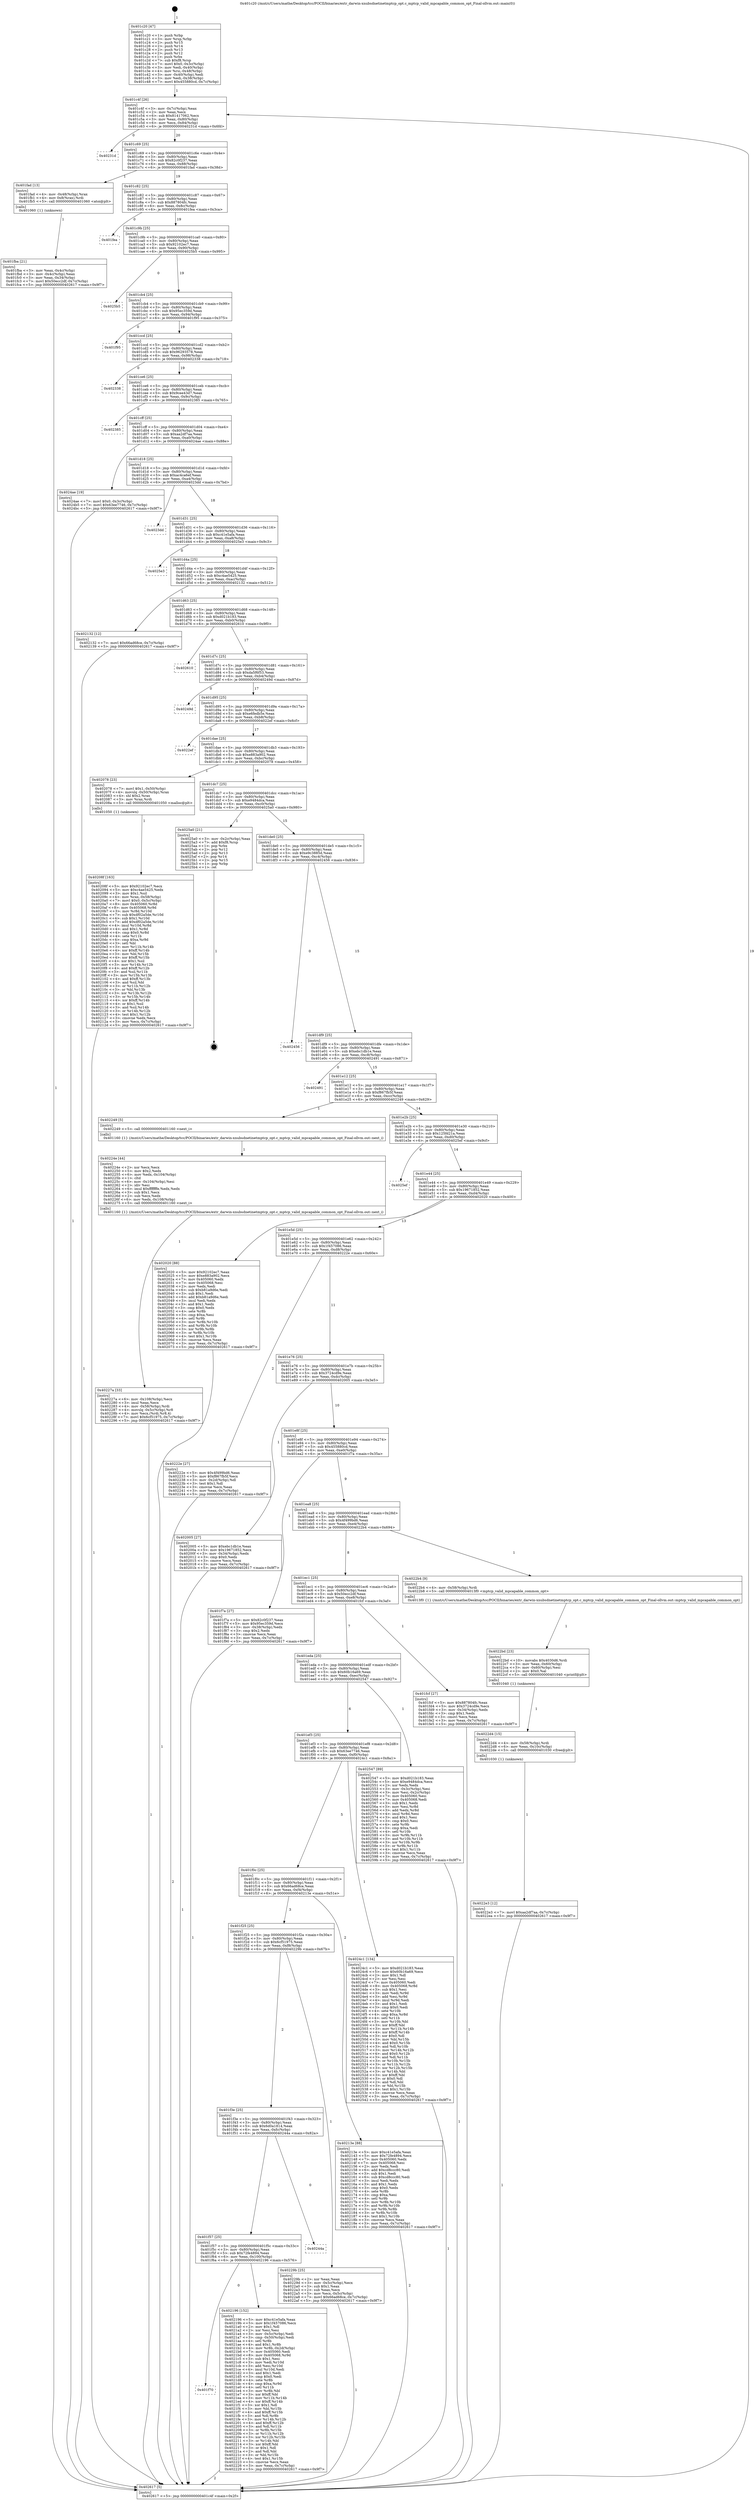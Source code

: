 digraph "0x401c20" {
  label = "0x401c20 (/mnt/c/Users/mathe/Desktop/tcc/POCII/binaries/extr_darwin-xnubsdnetinetmptcp_opt.c_mptcp_valid_mpcapable_common_opt_Final-ollvm.out::main(0))"
  labelloc = "t"
  node[shape=record]

  Entry [label="",width=0.3,height=0.3,shape=circle,fillcolor=black,style=filled]
  "0x401c4f" [label="{
     0x401c4f [26]\l
     | [instrs]\l
     &nbsp;&nbsp;0x401c4f \<+3\>: mov -0x7c(%rbp),%eax\l
     &nbsp;&nbsp;0x401c52 \<+2\>: mov %eax,%ecx\l
     &nbsp;&nbsp;0x401c54 \<+6\>: sub $0x81417062,%ecx\l
     &nbsp;&nbsp;0x401c5a \<+3\>: mov %eax,-0x80(%rbp)\l
     &nbsp;&nbsp;0x401c5d \<+6\>: mov %ecx,-0x84(%rbp)\l
     &nbsp;&nbsp;0x401c63 \<+6\>: je 000000000040231d \<main+0x6fd\>\l
  }"]
  "0x40231d" [label="{
     0x40231d\l
  }", style=dashed]
  "0x401c69" [label="{
     0x401c69 [25]\l
     | [instrs]\l
     &nbsp;&nbsp;0x401c69 \<+5\>: jmp 0000000000401c6e \<main+0x4e\>\l
     &nbsp;&nbsp;0x401c6e \<+3\>: mov -0x80(%rbp),%eax\l
     &nbsp;&nbsp;0x401c71 \<+5\>: sub $0x82c0f237,%eax\l
     &nbsp;&nbsp;0x401c76 \<+6\>: mov %eax,-0x88(%rbp)\l
     &nbsp;&nbsp;0x401c7c \<+6\>: je 0000000000401fad \<main+0x38d\>\l
  }"]
  Exit [label="",width=0.3,height=0.3,shape=circle,fillcolor=black,style=filled,peripheries=2]
  "0x401fad" [label="{
     0x401fad [13]\l
     | [instrs]\l
     &nbsp;&nbsp;0x401fad \<+4\>: mov -0x48(%rbp),%rax\l
     &nbsp;&nbsp;0x401fb1 \<+4\>: mov 0x8(%rax),%rdi\l
     &nbsp;&nbsp;0x401fb5 \<+5\>: call 0000000000401060 \<atoi@plt\>\l
     | [calls]\l
     &nbsp;&nbsp;0x401060 \{1\} (unknown)\l
  }"]
  "0x401c82" [label="{
     0x401c82 [25]\l
     | [instrs]\l
     &nbsp;&nbsp;0x401c82 \<+5\>: jmp 0000000000401c87 \<main+0x67\>\l
     &nbsp;&nbsp;0x401c87 \<+3\>: mov -0x80(%rbp),%eax\l
     &nbsp;&nbsp;0x401c8a \<+5\>: sub $0x887804fc,%eax\l
     &nbsp;&nbsp;0x401c8f \<+6\>: mov %eax,-0x8c(%rbp)\l
     &nbsp;&nbsp;0x401c95 \<+6\>: je 0000000000401fea \<main+0x3ca\>\l
  }"]
  "0x4022e3" [label="{
     0x4022e3 [12]\l
     | [instrs]\l
     &nbsp;&nbsp;0x4022e3 \<+7\>: movl $0xaa2df7aa,-0x7c(%rbp)\l
     &nbsp;&nbsp;0x4022ea \<+5\>: jmp 0000000000402617 \<main+0x9f7\>\l
  }"]
  "0x401fea" [label="{
     0x401fea\l
  }", style=dashed]
  "0x401c9b" [label="{
     0x401c9b [25]\l
     | [instrs]\l
     &nbsp;&nbsp;0x401c9b \<+5\>: jmp 0000000000401ca0 \<main+0x80\>\l
     &nbsp;&nbsp;0x401ca0 \<+3\>: mov -0x80(%rbp),%eax\l
     &nbsp;&nbsp;0x401ca3 \<+5\>: sub $0x92102ec7,%eax\l
     &nbsp;&nbsp;0x401ca8 \<+6\>: mov %eax,-0x90(%rbp)\l
     &nbsp;&nbsp;0x401cae \<+6\>: je 00000000004025b5 \<main+0x995\>\l
  }"]
  "0x4022d4" [label="{
     0x4022d4 [15]\l
     | [instrs]\l
     &nbsp;&nbsp;0x4022d4 \<+4\>: mov -0x58(%rbp),%rdi\l
     &nbsp;&nbsp;0x4022d8 \<+6\>: mov %eax,-0x10c(%rbp)\l
     &nbsp;&nbsp;0x4022de \<+5\>: call 0000000000401030 \<free@plt\>\l
     | [calls]\l
     &nbsp;&nbsp;0x401030 \{1\} (unknown)\l
  }"]
  "0x4025b5" [label="{
     0x4025b5\l
  }", style=dashed]
  "0x401cb4" [label="{
     0x401cb4 [25]\l
     | [instrs]\l
     &nbsp;&nbsp;0x401cb4 \<+5\>: jmp 0000000000401cb9 \<main+0x99\>\l
     &nbsp;&nbsp;0x401cb9 \<+3\>: mov -0x80(%rbp),%eax\l
     &nbsp;&nbsp;0x401cbc \<+5\>: sub $0x95ec359d,%eax\l
     &nbsp;&nbsp;0x401cc1 \<+6\>: mov %eax,-0x94(%rbp)\l
     &nbsp;&nbsp;0x401cc7 \<+6\>: je 0000000000401f95 \<main+0x375\>\l
  }"]
  "0x4022bd" [label="{
     0x4022bd [23]\l
     | [instrs]\l
     &nbsp;&nbsp;0x4022bd \<+10\>: movabs $0x4030d6,%rdi\l
     &nbsp;&nbsp;0x4022c7 \<+3\>: mov %eax,-0x60(%rbp)\l
     &nbsp;&nbsp;0x4022ca \<+3\>: mov -0x60(%rbp),%esi\l
     &nbsp;&nbsp;0x4022cd \<+2\>: mov $0x0,%al\l
     &nbsp;&nbsp;0x4022cf \<+5\>: call 0000000000401040 \<printf@plt\>\l
     | [calls]\l
     &nbsp;&nbsp;0x401040 \{1\} (unknown)\l
  }"]
  "0x401f95" [label="{
     0x401f95\l
  }", style=dashed]
  "0x401ccd" [label="{
     0x401ccd [25]\l
     | [instrs]\l
     &nbsp;&nbsp;0x401ccd \<+5\>: jmp 0000000000401cd2 \<main+0xb2\>\l
     &nbsp;&nbsp;0x401cd2 \<+3\>: mov -0x80(%rbp),%eax\l
     &nbsp;&nbsp;0x401cd5 \<+5\>: sub $0x96293578,%eax\l
     &nbsp;&nbsp;0x401cda \<+6\>: mov %eax,-0x98(%rbp)\l
     &nbsp;&nbsp;0x401ce0 \<+6\>: je 0000000000402338 \<main+0x718\>\l
  }"]
  "0x40227a" [label="{
     0x40227a [33]\l
     | [instrs]\l
     &nbsp;&nbsp;0x40227a \<+6\>: mov -0x108(%rbp),%ecx\l
     &nbsp;&nbsp;0x402280 \<+3\>: imul %eax,%ecx\l
     &nbsp;&nbsp;0x402283 \<+4\>: mov -0x58(%rbp),%rdi\l
     &nbsp;&nbsp;0x402287 \<+4\>: movslq -0x5c(%rbp),%r8\l
     &nbsp;&nbsp;0x40228b \<+4\>: mov %ecx,(%rdi,%r8,4)\l
     &nbsp;&nbsp;0x40228f \<+7\>: movl $0x6cf51975,-0x7c(%rbp)\l
     &nbsp;&nbsp;0x402296 \<+5\>: jmp 0000000000402617 \<main+0x9f7\>\l
  }"]
  "0x402338" [label="{
     0x402338\l
  }", style=dashed]
  "0x401ce6" [label="{
     0x401ce6 [25]\l
     | [instrs]\l
     &nbsp;&nbsp;0x401ce6 \<+5\>: jmp 0000000000401ceb \<main+0xcb\>\l
     &nbsp;&nbsp;0x401ceb \<+3\>: mov -0x80(%rbp),%eax\l
     &nbsp;&nbsp;0x401cee \<+5\>: sub $0x9cee43d7,%eax\l
     &nbsp;&nbsp;0x401cf3 \<+6\>: mov %eax,-0x9c(%rbp)\l
     &nbsp;&nbsp;0x401cf9 \<+6\>: je 0000000000402385 \<main+0x765\>\l
  }"]
  "0x40224e" [label="{
     0x40224e [44]\l
     | [instrs]\l
     &nbsp;&nbsp;0x40224e \<+2\>: xor %ecx,%ecx\l
     &nbsp;&nbsp;0x402250 \<+5\>: mov $0x2,%edx\l
     &nbsp;&nbsp;0x402255 \<+6\>: mov %edx,-0x104(%rbp)\l
     &nbsp;&nbsp;0x40225b \<+1\>: cltd\l
     &nbsp;&nbsp;0x40225c \<+6\>: mov -0x104(%rbp),%esi\l
     &nbsp;&nbsp;0x402262 \<+2\>: idiv %esi\l
     &nbsp;&nbsp;0x402264 \<+6\>: imul $0xfffffffe,%edx,%edx\l
     &nbsp;&nbsp;0x40226a \<+3\>: sub $0x1,%ecx\l
     &nbsp;&nbsp;0x40226d \<+2\>: sub %ecx,%edx\l
     &nbsp;&nbsp;0x40226f \<+6\>: mov %edx,-0x108(%rbp)\l
     &nbsp;&nbsp;0x402275 \<+5\>: call 0000000000401160 \<next_i\>\l
     | [calls]\l
     &nbsp;&nbsp;0x401160 \{1\} (/mnt/c/Users/mathe/Desktop/tcc/POCII/binaries/extr_darwin-xnubsdnetinetmptcp_opt.c_mptcp_valid_mpcapable_common_opt_Final-ollvm.out::next_i)\l
  }"]
  "0x402385" [label="{
     0x402385\l
  }", style=dashed]
  "0x401cff" [label="{
     0x401cff [25]\l
     | [instrs]\l
     &nbsp;&nbsp;0x401cff \<+5\>: jmp 0000000000401d04 \<main+0xe4\>\l
     &nbsp;&nbsp;0x401d04 \<+3\>: mov -0x80(%rbp),%eax\l
     &nbsp;&nbsp;0x401d07 \<+5\>: sub $0xaa2df7aa,%eax\l
     &nbsp;&nbsp;0x401d0c \<+6\>: mov %eax,-0xa0(%rbp)\l
     &nbsp;&nbsp;0x401d12 \<+6\>: je 00000000004024ae \<main+0x88e\>\l
  }"]
  "0x401f70" [label="{
     0x401f70\l
  }", style=dashed]
  "0x4024ae" [label="{
     0x4024ae [19]\l
     | [instrs]\l
     &nbsp;&nbsp;0x4024ae \<+7\>: movl $0x0,-0x3c(%rbp)\l
     &nbsp;&nbsp;0x4024b5 \<+7\>: movl $0x63ee7746,-0x7c(%rbp)\l
     &nbsp;&nbsp;0x4024bc \<+5\>: jmp 0000000000402617 \<main+0x9f7\>\l
  }"]
  "0x401d18" [label="{
     0x401d18 [25]\l
     | [instrs]\l
     &nbsp;&nbsp;0x401d18 \<+5\>: jmp 0000000000401d1d \<main+0xfd\>\l
     &nbsp;&nbsp;0x401d1d \<+3\>: mov -0x80(%rbp),%eax\l
     &nbsp;&nbsp;0x401d20 \<+5\>: sub $0xac4ca6ef,%eax\l
     &nbsp;&nbsp;0x401d25 \<+6\>: mov %eax,-0xa4(%rbp)\l
     &nbsp;&nbsp;0x401d2b \<+6\>: je 00000000004023dd \<main+0x7bd\>\l
  }"]
  "0x402196" [label="{
     0x402196 [152]\l
     | [instrs]\l
     &nbsp;&nbsp;0x402196 \<+5\>: mov $0xc41e5afa,%eax\l
     &nbsp;&nbsp;0x40219b \<+5\>: mov $0x1f457086,%ecx\l
     &nbsp;&nbsp;0x4021a0 \<+2\>: mov $0x1,%dl\l
     &nbsp;&nbsp;0x4021a2 \<+2\>: xor %esi,%esi\l
     &nbsp;&nbsp;0x4021a4 \<+3\>: mov -0x5c(%rbp),%edi\l
     &nbsp;&nbsp;0x4021a7 \<+3\>: cmp -0x50(%rbp),%edi\l
     &nbsp;&nbsp;0x4021aa \<+4\>: setl %r8b\l
     &nbsp;&nbsp;0x4021ae \<+4\>: and $0x1,%r8b\l
     &nbsp;&nbsp;0x4021b2 \<+4\>: mov %r8b,-0x2d(%rbp)\l
     &nbsp;&nbsp;0x4021b6 \<+7\>: mov 0x405060,%edi\l
     &nbsp;&nbsp;0x4021bd \<+8\>: mov 0x405068,%r9d\l
     &nbsp;&nbsp;0x4021c5 \<+3\>: sub $0x1,%esi\l
     &nbsp;&nbsp;0x4021c8 \<+3\>: mov %edi,%r10d\l
     &nbsp;&nbsp;0x4021cb \<+3\>: add %esi,%r10d\l
     &nbsp;&nbsp;0x4021ce \<+4\>: imul %r10d,%edi\l
     &nbsp;&nbsp;0x4021d2 \<+3\>: and $0x1,%edi\l
     &nbsp;&nbsp;0x4021d5 \<+3\>: cmp $0x0,%edi\l
     &nbsp;&nbsp;0x4021d8 \<+4\>: sete %r8b\l
     &nbsp;&nbsp;0x4021dc \<+4\>: cmp $0xa,%r9d\l
     &nbsp;&nbsp;0x4021e0 \<+4\>: setl %r11b\l
     &nbsp;&nbsp;0x4021e4 \<+3\>: mov %r8b,%bl\l
     &nbsp;&nbsp;0x4021e7 \<+3\>: xor $0xff,%bl\l
     &nbsp;&nbsp;0x4021ea \<+3\>: mov %r11b,%r14b\l
     &nbsp;&nbsp;0x4021ed \<+4\>: xor $0xff,%r14b\l
     &nbsp;&nbsp;0x4021f1 \<+3\>: xor $0x1,%dl\l
     &nbsp;&nbsp;0x4021f4 \<+3\>: mov %bl,%r15b\l
     &nbsp;&nbsp;0x4021f7 \<+4\>: and $0xff,%r15b\l
     &nbsp;&nbsp;0x4021fb \<+3\>: and %dl,%r8b\l
     &nbsp;&nbsp;0x4021fe \<+3\>: mov %r14b,%r12b\l
     &nbsp;&nbsp;0x402201 \<+4\>: and $0xff,%r12b\l
     &nbsp;&nbsp;0x402205 \<+3\>: and %dl,%r11b\l
     &nbsp;&nbsp;0x402208 \<+3\>: or %r8b,%r15b\l
     &nbsp;&nbsp;0x40220b \<+3\>: or %r11b,%r12b\l
     &nbsp;&nbsp;0x40220e \<+3\>: xor %r12b,%r15b\l
     &nbsp;&nbsp;0x402211 \<+3\>: or %r14b,%bl\l
     &nbsp;&nbsp;0x402214 \<+3\>: xor $0xff,%bl\l
     &nbsp;&nbsp;0x402217 \<+3\>: or $0x1,%dl\l
     &nbsp;&nbsp;0x40221a \<+2\>: and %dl,%bl\l
     &nbsp;&nbsp;0x40221c \<+3\>: or %bl,%r15b\l
     &nbsp;&nbsp;0x40221f \<+4\>: test $0x1,%r15b\l
     &nbsp;&nbsp;0x402223 \<+3\>: cmovne %ecx,%eax\l
     &nbsp;&nbsp;0x402226 \<+3\>: mov %eax,-0x7c(%rbp)\l
     &nbsp;&nbsp;0x402229 \<+5\>: jmp 0000000000402617 \<main+0x9f7\>\l
  }"]
  "0x4023dd" [label="{
     0x4023dd\l
  }", style=dashed]
  "0x401d31" [label="{
     0x401d31 [25]\l
     | [instrs]\l
     &nbsp;&nbsp;0x401d31 \<+5\>: jmp 0000000000401d36 \<main+0x116\>\l
     &nbsp;&nbsp;0x401d36 \<+3\>: mov -0x80(%rbp),%eax\l
     &nbsp;&nbsp;0x401d39 \<+5\>: sub $0xc41e5afa,%eax\l
     &nbsp;&nbsp;0x401d3e \<+6\>: mov %eax,-0xa8(%rbp)\l
     &nbsp;&nbsp;0x401d44 \<+6\>: je 00000000004025e3 \<main+0x9c3\>\l
  }"]
  "0x401f57" [label="{
     0x401f57 [25]\l
     | [instrs]\l
     &nbsp;&nbsp;0x401f57 \<+5\>: jmp 0000000000401f5c \<main+0x33c\>\l
     &nbsp;&nbsp;0x401f5c \<+3\>: mov -0x80(%rbp),%eax\l
     &nbsp;&nbsp;0x401f5f \<+5\>: sub $0x72fe4894,%eax\l
     &nbsp;&nbsp;0x401f64 \<+6\>: mov %eax,-0x100(%rbp)\l
     &nbsp;&nbsp;0x401f6a \<+6\>: je 0000000000402196 \<main+0x576\>\l
  }"]
  "0x4025e3" [label="{
     0x4025e3\l
  }", style=dashed]
  "0x401d4a" [label="{
     0x401d4a [25]\l
     | [instrs]\l
     &nbsp;&nbsp;0x401d4a \<+5\>: jmp 0000000000401d4f \<main+0x12f\>\l
     &nbsp;&nbsp;0x401d4f \<+3\>: mov -0x80(%rbp),%eax\l
     &nbsp;&nbsp;0x401d52 \<+5\>: sub $0xc4ae5425,%eax\l
     &nbsp;&nbsp;0x401d57 \<+6\>: mov %eax,-0xac(%rbp)\l
     &nbsp;&nbsp;0x401d5d \<+6\>: je 0000000000402132 \<main+0x512\>\l
  }"]
  "0x40244a" [label="{
     0x40244a\l
  }", style=dashed]
  "0x402132" [label="{
     0x402132 [12]\l
     | [instrs]\l
     &nbsp;&nbsp;0x402132 \<+7\>: movl $0x66ad68ce,-0x7c(%rbp)\l
     &nbsp;&nbsp;0x402139 \<+5\>: jmp 0000000000402617 \<main+0x9f7\>\l
  }"]
  "0x401d63" [label="{
     0x401d63 [25]\l
     | [instrs]\l
     &nbsp;&nbsp;0x401d63 \<+5\>: jmp 0000000000401d68 \<main+0x148\>\l
     &nbsp;&nbsp;0x401d68 \<+3\>: mov -0x80(%rbp),%eax\l
     &nbsp;&nbsp;0x401d6b \<+5\>: sub $0xd021b183,%eax\l
     &nbsp;&nbsp;0x401d70 \<+6\>: mov %eax,-0xb0(%rbp)\l
     &nbsp;&nbsp;0x401d76 \<+6\>: je 0000000000402610 \<main+0x9f0\>\l
  }"]
  "0x401f3e" [label="{
     0x401f3e [25]\l
     | [instrs]\l
     &nbsp;&nbsp;0x401f3e \<+5\>: jmp 0000000000401f43 \<main+0x323\>\l
     &nbsp;&nbsp;0x401f43 \<+3\>: mov -0x80(%rbp),%eax\l
     &nbsp;&nbsp;0x401f46 \<+5\>: sub $0x6d0a1814,%eax\l
     &nbsp;&nbsp;0x401f4b \<+6\>: mov %eax,-0xfc(%rbp)\l
     &nbsp;&nbsp;0x401f51 \<+6\>: je 000000000040244a \<main+0x82a\>\l
  }"]
  "0x402610" [label="{
     0x402610\l
  }", style=dashed]
  "0x401d7c" [label="{
     0x401d7c [25]\l
     | [instrs]\l
     &nbsp;&nbsp;0x401d7c \<+5\>: jmp 0000000000401d81 \<main+0x161\>\l
     &nbsp;&nbsp;0x401d81 \<+3\>: mov -0x80(%rbp),%eax\l
     &nbsp;&nbsp;0x401d84 \<+5\>: sub $0xda5f6f53,%eax\l
     &nbsp;&nbsp;0x401d89 \<+6\>: mov %eax,-0xb4(%rbp)\l
     &nbsp;&nbsp;0x401d8f \<+6\>: je 000000000040249d \<main+0x87d\>\l
  }"]
  "0x40229b" [label="{
     0x40229b [25]\l
     | [instrs]\l
     &nbsp;&nbsp;0x40229b \<+2\>: xor %eax,%eax\l
     &nbsp;&nbsp;0x40229d \<+3\>: mov -0x5c(%rbp),%ecx\l
     &nbsp;&nbsp;0x4022a0 \<+3\>: sub $0x1,%eax\l
     &nbsp;&nbsp;0x4022a3 \<+2\>: sub %eax,%ecx\l
     &nbsp;&nbsp;0x4022a5 \<+3\>: mov %ecx,-0x5c(%rbp)\l
     &nbsp;&nbsp;0x4022a8 \<+7\>: movl $0x66ad68ce,-0x7c(%rbp)\l
     &nbsp;&nbsp;0x4022af \<+5\>: jmp 0000000000402617 \<main+0x9f7\>\l
  }"]
  "0x40249d" [label="{
     0x40249d\l
  }", style=dashed]
  "0x401d95" [label="{
     0x401d95 [25]\l
     | [instrs]\l
     &nbsp;&nbsp;0x401d95 \<+5\>: jmp 0000000000401d9a \<main+0x17a\>\l
     &nbsp;&nbsp;0x401d9a \<+3\>: mov -0x80(%rbp),%eax\l
     &nbsp;&nbsp;0x401d9d \<+5\>: sub $0xe6fedb5e,%eax\l
     &nbsp;&nbsp;0x401da2 \<+6\>: mov %eax,-0xb8(%rbp)\l
     &nbsp;&nbsp;0x401da8 \<+6\>: je 00000000004022ef \<main+0x6cf\>\l
  }"]
  "0x401f25" [label="{
     0x401f25 [25]\l
     | [instrs]\l
     &nbsp;&nbsp;0x401f25 \<+5\>: jmp 0000000000401f2a \<main+0x30a\>\l
     &nbsp;&nbsp;0x401f2a \<+3\>: mov -0x80(%rbp),%eax\l
     &nbsp;&nbsp;0x401f2d \<+5\>: sub $0x6cf51975,%eax\l
     &nbsp;&nbsp;0x401f32 \<+6\>: mov %eax,-0xf8(%rbp)\l
     &nbsp;&nbsp;0x401f38 \<+6\>: je 000000000040229b \<main+0x67b\>\l
  }"]
  "0x4022ef" [label="{
     0x4022ef\l
  }", style=dashed]
  "0x401dae" [label="{
     0x401dae [25]\l
     | [instrs]\l
     &nbsp;&nbsp;0x401dae \<+5\>: jmp 0000000000401db3 \<main+0x193\>\l
     &nbsp;&nbsp;0x401db3 \<+3\>: mov -0x80(%rbp),%eax\l
     &nbsp;&nbsp;0x401db6 \<+5\>: sub $0xe883a902,%eax\l
     &nbsp;&nbsp;0x401dbb \<+6\>: mov %eax,-0xbc(%rbp)\l
     &nbsp;&nbsp;0x401dc1 \<+6\>: je 0000000000402078 \<main+0x458\>\l
  }"]
  "0x40213e" [label="{
     0x40213e [88]\l
     | [instrs]\l
     &nbsp;&nbsp;0x40213e \<+5\>: mov $0xc41e5afa,%eax\l
     &nbsp;&nbsp;0x402143 \<+5\>: mov $0x72fe4894,%ecx\l
     &nbsp;&nbsp;0x402148 \<+7\>: mov 0x405060,%edx\l
     &nbsp;&nbsp;0x40214f \<+7\>: mov 0x405068,%esi\l
     &nbsp;&nbsp;0x402156 \<+2\>: mov %edx,%edi\l
     &nbsp;&nbsp;0x402158 \<+6\>: add $0xcd8ccc80,%edi\l
     &nbsp;&nbsp;0x40215e \<+3\>: sub $0x1,%edi\l
     &nbsp;&nbsp;0x402161 \<+6\>: sub $0xcd8ccc80,%edi\l
     &nbsp;&nbsp;0x402167 \<+3\>: imul %edi,%edx\l
     &nbsp;&nbsp;0x40216a \<+3\>: and $0x1,%edx\l
     &nbsp;&nbsp;0x40216d \<+3\>: cmp $0x0,%edx\l
     &nbsp;&nbsp;0x402170 \<+4\>: sete %r8b\l
     &nbsp;&nbsp;0x402174 \<+3\>: cmp $0xa,%esi\l
     &nbsp;&nbsp;0x402177 \<+4\>: setl %r9b\l
     &nbsp;&nbsp;0x40217b \<+3\>: mov %r8b,%r10b\l
     &nbsp;&nbsp;0x40217e \<+3\>: and %r9b,%r10b\l
     &nbsp;&nbsp;0x402181 \<+3\>: xor %r9b,%r8b\l
     &nbsp;&nbsp;0x402184 \<+3\>: or %r8b,%r10b\l
     &nbsp;&nbsp;0x402187 \<+4\>: test $0x1,%r10b\l
     &nbsp;&nbsp;0x40218b \<+3\>: cmovne %ecx,%eax\l
     &nbsp;&nbsp;0x40218e \<+3\>: mov %eax,-0x7c(%rbp)\l
     &nbsp;&nbsp;0x402191 \<+5\>: jmp 0000000000402617 \<main+0x9f7\>\l
  }"]
  "0x402078" [label="{
     0x402078 [23]\l
     | [instrs]\l
     &nbsp;&nbsp;0x402078 \<+7\>: movl $0x1,-0x50(%rbp)\l
     &nbsp;&nbsp;0x40207f \<+4\>: movslq -0x50(%rbp),%rax\l
     &nbsp;&nbsp;0x402083 \<+4\>: shl $0x2,%rax\l
     &nbsp;&nbsp;0x402087 \<+3\>: mov %rax,%rdi\l
     &nbsp;&nbsp;0x40208a \<+5\>: call 0000000000401050 \<malloc@plt\>\l
     | [calls]\l
     &nbsp;&nbsp;0x401050 \{1\} (unknown)\l
  }"]
  "0x401dc7" [label="{
     0x401dc7 [25]\l
     | [instrs]\l
     &nbsp;&nbsp;0x401dc7 \<+5\>: jmp 0000000000401dcc \<main+0x1ac\>\l
     &nbsp;&nbsp;0x401dcc \<+3\>: mov -0x80(%rbp),%eax\l
     &nbsp;&nbsp;0x401dcf \<+5\>: sub $0xe9484dca,%eax\l
     &nbsp;&nbsp;0x401dd4 \<+6\>: mov %eax,-0xc0(%rbp)\l
     &nbsp;&nbsp;0x401dda \<+6\>: je 00000000004025a0 \<main+0x980\>\l
  }"]
  "0x401f0c" [label="{
     0x401f0c [25]\l
     | [instrs]\l
     &nbsp;&nbsp;0x401f0c \<+5\>: jmp 0000000000401f11 \<main+0x2f1\>\l
     &nbsp;&nbsp;0x401f11 \<+3\>: mov -0x80(%rbp),%eax\l
     &nbsp;&nbsp;0x401f14 \<+5\>: sub $0x66ad68ce,%eax\l
     &nbsp;&nbsp;0x401f19 \<+6\>: mov %eax,-0xf4(%rbp)\l
     &nbsp;&nbsp;0x401f1f \<+6\>: je 000000000040213e \<main+0x51e\>\l
  }"]
  "0x4025a0" [label="{
     0x4025a0 [21]\l
     | [instrs]\l
     &nbsp;&nbsp;0x4025a0 \<+3\>: mov -0x2c(%rbp),%eax\l
     &nbsp;&nbsp;0x4025a3 \<+7\>: add $0xf8,%rsp\l
     &nbsp;&nbsp;0x4025aa \<+1\>: pop %rbx\l
     &nbsp;&nbsp;0x4025ab \<+2\>: pop %r12\l
     &nbsp;&nbsp;0x4025ad \<+2\>: pop %r13\l
     &nbsp;&nbsp;0x4025af \<+2\>: pop %r14\l
     &nbsp;&nbsp;0x4025b1 \<+2\>: pop %r15\l
     &nbsp;&nbsp;0x4025b3 \<+1\>: pop %rbp\l
     &nbsp;&nbsp;0x4025b4 \<+1\>: ret\l
  }"]
  "0x401de0" [label="{
     0x401de0 [25]\l
     | [instrs]\l
     &nbsp;&nbsp;0x401de0 \<+5\>: jmp 0000000000401de5 \<main+0x1c5\>\l
     &nbsp;&nbsp;0x401de5 \<+3\>: mov -0x80(%rbp),%eax\l
     &nbsp;&nbsp;0x401de8 \<+5\>: sub $0xe9c3885d,%eax\l
     &nbsp;&nbsp;0x401ded \<+6\>: mov %eax,-0xc4(%rbp)\l
     &nbsp;&nbsp;0x401df3 \<+6\>: je 0000000000402456 \<main+0x836\>\l
  }"]
  "0x4024c1" [label="{
     0x4024c1 [134]\l
     | [instrs]\l
     &nbsp;&nbsp;0x4024c1 \<+5\>: mov $0xd021b183,%eax\l
     &nbsp;&nbsp;0x4024c6 \<+5\>: mov $0x60b16a69,%ecx\l
     &nbsp;&nbsp;0x4024cb \<+2\>: mov $0x1,%dl\l
     &nbsp;&nbsp;0x4024cd \<+2\>: xor %esi,%esi\l
     &nbsp;&nbsp;0x4024cf \<+7\>: mov 0x405060,%edi\l
     &nbsp;&nbsp;0x4024d6 \<+8\>: mov 0x405068,%r8d\l
     &nbsp;&nbsp;0x4024de \<+3\>: sub $0x1,%esi\l
     &nbsp;&nbsp;0x4024e1 \<+3\>: mov %edi,%r9d\l
     &nbsp;&nbsp;0x4024e4 \<+3\>: add %esi,%r9d\l
     &nbsp;&nbsp;0x4024e7 \<+4\>: imul %r9d,%edi\l
     &nbsp;&nbsp;0x4024eb \<+3\>: and $0x1,%edi\l
     &nbsp;&nbsp;0x4024ee \<+3\>: cmp $0x0,%edi\l
     &nbsp;&nbsp;0x4024f1 \<+4\>: sete %r10b\l
     &nbsp;&nbsp;0x4024f5 \<+4\>: cmp $0xa,%r8d\l
     &nbsp;&nbsp;0x4024f9 \<+4\>: setl %r11b\l
     &nbsp;&nbsp;0x4024fd \<+3\>: mov %r10b,%bl\l
     &nbsp;&nbsp;0x402500 \<+3\>: xor $0xff,%bl\l
     &nbsp;&nbsp;0x402503 \<+3\>: mov %r11b,%r14b\l
     &nbsp;&nbsp;0x402506 \<+4\>: xor $0xff,%r14b\l
     &nbsp;&nbsp;0x40250a \<+3\>: xor $0x0,%dl\l
     &nbsp;&nbsp;0x40250d \<+3\>: mov %bl,%r15b\l
     &nbsp;&nbsp;0x402510 \<+4\>: and $0x0,%r15b\l
     &nbsp;&nbsp;0x402514 \<+3\>: and %dl,%r10b\l
     &nbsp;&nbsp;0x402517 \<+3\>: mov %r14b,%r12b\l
     &nbsp;&nbsp;0x40251a \<+4\>: and $0x0,%r12b\l
     &nbsp;&nbsp;0x40251e \<+3\>: and %dl,%r11b\l
     &nbsp;&nbsp;0x402521 \<+3\>: or %r10b,%r15b\l
     &nbsp;&nbsp;0x402524 \<+3\>: or %r11b,%r12b\l
     &nbsp;&nbsp;0x402527 \<+3\>: xor %r12b,%r15b\l
     &nbsp;&nbsp;0x40252a \<+3\>: or %r14b,%bl\l
     &nbsp;&nbsp;0x40252d \<+3\>: xor $0xff,%bl\l
     &nbsp;&nbsp;0x402530 \<+3\>: or $0x0,%dl\l
     &nbsp;&nbsp;0x402533 \<+2\>: and %dl,%bl\l
     &nbsp;&nbsp;0x402535 \<+3\>: or %bl,%r15b\l
     &nbsp;&nbsp;0x402538 \<+4\>: test $0x1,%r15b\l
     &nbsp;&nbsp;0x40253c \<+3\>: cmovne %ecx,%eax\l
     &nbsp;&nbsp;0x40253f \<+3\>: mov %eax,-0x7c(%rbp)\l
     &nbsp;&nbsp;0x402542 \<+5\>: jmp 0000000000402617 \<main+0x9f7\>\l
  }"]
  "0x402456" [label="{
     0x402456\l
  }", style=dashed]
  "0x401df9" [label="{
     0x401df9 [25]\l
     | [instrs]\l
     &nbsp;&nbsp;0x401df9 \<+5\>: jmp 0000000000401dfe \<main+0x1de\>\l
     &nbsp;&nbsp;0x401dfe \<+3\>: mov -0x80(%rbp),%eax\l
     &nbsp;&nbsp;0x401e01 \<+5\>: sub $0xebc1db1e,%eax\l
     &nbsp;&nbsp;0x401e06 \<+6\>: mov %eax,-0xc8(%rbp)\l
     &nbsp;&nbsp;0x401e0c \<+6\>: je 0000000000402491 \<main+0x871\>\l
  }"]
  "0x401ef3" [label="{
     0x401ef3 [25]\l
     | [instrs]\l
     &nbsp;&nbsp;0x401ef3 \<+5\>: jmp 0000000000401ef8 \<main+0x2d8\>\l
     &nbsp;&nbsp;0x401ef8 \<+3\>: mov -0x80(%rbp),%eax\l
     &nbsp;&nbsp;0x401efb \<+5\>: sub $0x63ee7746,%eax\l
     &nbsp;&nbsp;0x401f00 \<+6\>: mov %eax,-0xf0(%rbp)\l
     &nbsp;&nbsp;0x401f06 \<+6\>: je 00000000004024c1 \<main+0x8a1\>\l
  }"]
  "0x402491" [label="{
     0x402491\l
  }", style=dashed]
  "0x401e12" [label="{
     0x401e12 [25]\l
     | [instrs]\l
     &nbsp;&nbsp;0x401e12 \<+5\>: jmp 0000000000401e17 \<main+0x1f7\>\l
     &nbsp;&nbsp;0x401e17 \<+3\>: mov -0x80(%rbp),%eax\l
     &nbsp;&nbsp;0x401e1a \<+5\>: sub $0xf867fb5f,%eax\l
     &nbsp;&nbsp;0x401e1f \<+6\>: mov %eax,-0xcc(%rbp)\l
     &nbsp;&nbsp;0x401e25 \<+6\>: je 0000000000402249 \<main+0x629\>\l
  }"]
  "0x402547" [label="{
     0x402547 [89]\l
     | [instrs]\l
     &nbsp;&nbsp;0x402547 \<+5\>: mov $0xd021b183,%eax\l
     &nbsp;&nbsp;0x40254c \<+5\>: mov $0xe9484dca,%ecx\l
     &nbsp;&nbsp;0x402551 \<+2\>: xor %edx,%edx\l
     &nbsp;&nbsp;0x402553 \<+3\>: mov -0x3c(%rbp),%esi\l
     &nbsp;&nbsp;0x402556 \<+3\>: mov %esi,-0x2c(%rbp)\l
     &nbsp;&nbsp;0x402559 \<+7\>: mov 0x405060,%esi\l
     &nbsp;&nbsp;0x402560 \<+7\>: mov 0x405068,%edi\l
     &nbsp;&nbsp;0x402567 \<+3\>: sub $0x1,%edx\l
     &nbsp;&nbsp;0x40256a \<+3\>: mov %esi,%r8d\l
     &nbsp;&nbsp;0x40256d \<+3\>: add %edx,%r8d\l
     &nbsp;&nbsp;0x402570 \<+4\>: imul %r8d,%esi\l
     &nbsp;&nbsp;0x402574 \<+3\>: and $0x1,%esi\l
     &nbsp;&nbsp;0x402577 \<+3\>: cmp $0x0,%esi\l
     &nbsp;&nbsp;0x40257a \<+4\>: sete %r9b\l
     &nbsp;&nbsp;0x40257e \<+3\>: cmp $0xa,%edi\l
     &nbsp;&nbsp;0x402581 \<+4\>: setl %r10b\l
     &nbsp;&nbsp;0x402585 \<+3\>: mov %r9b,%r11b\l
     &nbsp;&nbsp;0x402588 \<+3\>: and %r10b,%r11b\l
     &nbsp;&nbsp;0x40258b \<+3\>: xor %r10b,%r9b\l
     &nbsp;&nbsp;0x40258e \<+3\>: or %r9b,%r11b\l
     &nbsp;&nbsp;0x402591 \<+4\>: test $0x1,%r11b\l
     &nbsp;&nbsp;0x402595 \<+3\>: cmovne %ecx,%eax\l
     &nbsp;&nbsp;0x402598 \<+3\>: mov %eax,-0x7c(%rbp)\l
     &nbsp;&nbsp;0x40259b \<+5\>: jmp 0000000000402617 \<main+0x9f7\>\l
  }"]
  "0x402249" [label="{
     0x402249 [5]\l
     | [instrs]\l
     &nbsp;&nbsp;0x402249 \<+5\>: call 0000000000401160 \<next_i\>\l
     | [calls]\l
     &nbsp;&nbsp;0x401160 \{1\} (/mnt/c/Users/mathe/Desktop/tcc/POCII/binaries/extr_darwin-xnubsdnetinetmptcp_opt.c_mptcp_valid_mpcapable_common_opt_Final-ollvm.out::next_i)\l
  }"]
  "0x401e2b" [label="{
     0x401e2b [25]\l
     | [instrs]\l
     &nbsp;&nbsp;0x401e2b \<+5\>: jmp 0000000000401e30 \<main+0x210\>\l
     &nbsp;&nbsp;0x401e30 \<+3\>: mov -0x80(%rbp),%eax\l
     &nbsp;&nbsp;0x401e33 \<+5\>: sub $0x125fd21a,%eax\l
     &nbsp;&nbsp;0x401e38 \<+6\>: mov %eax,-0xd0(%rbp)\l
     &nbsp;&nbsp;0x401e3e \<+6\>: je 00000000004025ef \<main+0x9cf\>\l
  }"]
  "0x40208f" [label="{
     0x40208f [163]\l
     | [instrs]\l
     &nbsp;&nbsp;0x40208f \<+5\>: mov $0x92102ec7,%ecx\l
     &nbsp;&nbsp;0x402094 \<+5\>: mov $0xc4ae5425,%edx\l
     &nbsp;&nbsp;0x402099 \<+3\>: mov $0x1,%sil\l
     &nbsp;&nbsp;0x40209c \<+4\>: mov %rax,-0x58(%rbp)\l
     &nbsp;&nbsp;0x4020a0 \<+7\>: movl $0x0,-0x5c(%rbp)\l
     &nbsp;&nbsp;0x4020a7 \<+8\>: mov 0x405060,%r8d\l
     &nbsp;&nbsp;0x4020af \<+8\>: mov 0x405068,%r9d\l
     &nbsp;&nbsp;0x4020b7 \<+3\>: mov %r8d,%r10d\l
     &nbsp;&nbsp;0x4020ba \<+7\>: sub $0xdf02a5de,%r10d\l
     &nbsp;&nbsp;0x4020c1 \<+4\>: sub $0x1,%r10d\l
     &nbsp;&nbsp;0x4020c5 \<+7\>: add $0xdf02a5de,%r10d\l
     &nbsp;&nbsp;0x4020cc \<+4\>: imul %r10d,%r8d\l
     &nbsp;&nbsp;0x4020d0 \<+4\>: and $0x1,%r8d\l
     &nbsp;&nbsp;0x4020d4 \<+4\>: cmp $0x0,%r8d\l
     &nbsp;&nbsp;0x4020d8 \<+4\>: sete %r11b\l
     &nbsp;&nbsp;0x4020dc \<+4\>: cmp $0xa,%r9d\l
     &nbsp;&nbsp;0x4020e0 \<+3\>: setl %bl\l
     &nbsp;&nbsp;0x4020e3 \<+3\>: mov %r11b,%r14b\l
     &nbsp;&nbsp;0x4020e6 \<+4\>: xor $0xff,%r14b\l
     &nbsp;&nbsp;0x4020ea \<+3\>: mov %bl,%r15b\l
     &nbsp;&nbsp;0x4020ed \<+4\>: xor $0xff,%r15b\l
     &nbsp;&nbsp;0x4020f1 \<+4\>: xor $0x1,%sil\l
     &nbsp;&nbsp;0x4020f5 \<+3\>: mov %r14b,%r12b\l
     &nbsp;&nbsp;0x4020f8 \<+4\>: and $0xff,%r12b\l
     &nbsp;&nbsp;0x4020fc \<+3\>: and %sil,%r11b\l
     &nbsp;&nbsp;0x4020ff \<+3\>: mov %r15b,%r13b\l
     &nbsp;&nbsp;0x402102 \<+4\>: and $0xff,%r13b\l
     &nbsp;&nbsp;0x402106 \<+3\>: and %sil,%bl\l
     &nbsp;&nbsp;0x402109 \<+3\>: or %r11b,%r12b\l
     &nbsp;&nbsp;0x40210c \<+3\>: or %bl,%r13b\l
     &nbsp;&nbsp;0x40210f \<+3\>: xor %r13b,%r12b\l
     &nbsp;&nbsp;0x402112 \<+3\>: or %r15b,%r14b\l
     &nbsp;&nbsp;0x402115 \<+4\>: xor $0xff,%r14b\l
     &nbsp;&nbsp;0x402119 \<+4\>: or $0x1,%sil\l
     &nbsp;&nbsp;0x40211d \<+3\>: and %sil,%r14b\l
     &nbsp;&nbsp;0x402120 \<+3\>: or %r14b,%r12b\l
     &nbsp;&nbsp;0x402123 \<+4\>: test $0x1,%r12b\l
     &nbsp;&nbsp;0x402127 \<+3\>: cmovne %edx,%ecx\l
     &nbsp;&nbsp;0x40212a \<+3\>: mov %ecx,-0x7c(%rbp)\l
     &nbsp;&nbsp;0x40212d \<+5\>: jmp 0000000000402617 \<main+0x9f7\>\l
  }"]
  "0x4025ef" [label="{
     0x4025ef\l
  }", style=dashed]
  "0x401e44" [label="{
     0x401e44 [25]\l
     | [instrs]\l
     &nbsp;&nbsp;0x401e44 \<+5\>: jmp 0000000000401e49 \<main+0x229\>\l
     &nbsp;&nbsp;0x401e49 \<+3\>: mov -0x80(%rbp),%eax\l
     &nbsp;&nbsp;0x401e4c \<+5\>: sub $0x19671852,%eax\l
     &nbsp;&nbsp;0x401e51 \<+6\>: mov %eax,-0xd4(%rbp)\l
     &nbsp;&nbsp;0x401e57 \<+6\>: je 0000000000402020 \<main+0x400\>\l
  }"]
  "0x401eda" [label="{
     0x401eda [25]\l
     | [instrs]\l
     &nbsp;&nbsp;0x401eda \<+5\>: jmp 0000000000401edf \<main+0x2bf\>\l
     &nbsp;&nbsp;0x401edf \<+3\>: mov -0x80(%rbp),%eax\l
     &nbsp;&nbsp;0x401ee2 \<+5\>: sub $0x60b16a69,%eax\l
     &nbsp;&nbsp;0x401ee7 \<+6\>: mov %eax,-0xec(%rbp)\l
     &nbsp;&nbsp;0x401eed \<+6\>: je 0000000000402547 \<main+0x927\>\l
  }"]
  "0x402020" [label="{
     0x402020 [88]\l
     | [instrs]\l
     &nbsp;&nbsp;0x402020 \<+5\>: mov $0x92102ec7,%eax\l
     &nbsp;&nbsp;0x402025 \<+5\>: mov $0xe883a902,%ecx\l
     &nbsp;&nbsp;0x40202a \<+7\>: mov 0x405060,%edx\l
     &nbsp;&nbsp;0x402031 \<+7\>: mov 0x405068,%esi\l
     &nbsp;&nbsp;0x402038 \<+2\>: mov %edx,%edi\l
     &nbsp;&nbsp;0x40203a \<+6\>: sub $0xb81a9d6e,%edi\l
     &nbsp;&nbsp;0x402040 \<+3\>: sub $0x1,%edi\l
     &nbsp;&nbsp;0x402043 \<+6\>: add $0xb81a9d6e,%edi\l
     &nbsp;&nbsp;0x402049 \<+3\>: imul %edi,%edx\l
     &nbsp;&nbsp;0x40204c \<+3\>: and $0x1,%edx\l
     &nbsp;&nbsp;0x40204f \<+3\>: cmp $0x0,%edx\l
     &nbsp;&nbsp;0x402052 \<+4\>: sete %r8b\l
     &nbsp;&nbsp;0x402056 \<+3\>: cmp $0xa,%esi\l
     &nbsp;&nbsp;0x402059 \<+4\>: setl %r9b\l
     &nbsp;&nbsp;0x40205d \<+3\>: mov %r8b,%r10b\l
     &nbsp;&nbsp;0x402060 \<+3\>: and %r9b,%r10b\l
     &nbsp;&nbsp;0x402063 \<+3\>: xor %r9b,%r8b\l
     &nbsp;&nbsp;0x402066 \<+3\>: or %r8b,%r10b\l
     &nbsp;&nbsp;0x402069 \<+4\>: test $0x1,%r10b\l
     &nbsp;&nbsp;0x40206d \<+3\>: cmovne %ecx,%eax\l
     &nbsp;&nbsp;0x402070 \<+3\>: mov %eax,-0x7c(%rbp)\l
     &nbsp;&nbsp;0x402073 \<+5\>: jmp 0000000000402617 \<main+0x9f7\>\l
  }"]
  "0x401e5d" [label="{
     0x401e5d [25]\l
     | [instrs]\l
     &nbsp;&nbsp;0x401e5d \<+5\>: jmp 0000000000401e62 \<main+0x242\>\l
     &nbsp;&nbsp;0x401e62 \<+3\>: mov -0x80(%rbp),%eax\l
     &nbsp;&nbsp;0x401e65 \<+5\>: sub $0x1f457086,%eax\l
     &nbsp;&nbsp;0x401e6a \<+6\>: mov %eax,-0xd8(%rbp)\l
     &nbsp;&nbsp;0x401e70 \<+6\>: je 000000000040222e \<main+0x60e\>\l
  }"]
  "0x401fcf" [label="{
     0x401fcf [27]\l
     | [instrs]\l
     &nbsp;&nbsp;0x401fcf \<+5\>: mov $0x887804fc,%eax\l
     &nbsp;&nbsp;0x401fd4 \<+5\>: mov $0x3724cd9e,%ecx\l
     &nbsp;&nbsp;0x401fd9 \<+3\>: mov -0x34(%rbp),%edx\l
     &nbsp;&nbsp;0x401fdc \<+3\>: cmp $0x1,%edx\l
     &nbsp;&nbsp;0x401fdf \<+3\>: cmovl %ecx,%eax\l
     &nbsp;&nbsp;0x401fe2 \<+3\>: mov %eax,-0x7c(%rbp)\l
     &nbsp;&nbsp;0x401fe5 \<+5\>: jmp 0000000000402617 \<main+0x9f7\>\l
  }"]
  "0x40222e" [label="{
     0x40222e [27]\l
     | [instrs]\l
     &nbsp;&nbsp;0x40222e \<+5\>: mov $0x4f499bd6,%eax\l
     &nbsp;&nbsp;0x402233 \<+5\>: mov $0xf867fb5f,%ecx\l
     &nbsp;&nbsp;0x402238 \<+3\>: mov -0x2d(%rbp),%dl\l
     &nbsp;&nbsp;0x40223b \<+3\>: test $0x1,%dl\l
     &nbsp;&nbsp;0x40223e \<+3\>: cmovne %ecx,%eax\l
     &nbsp;&nbsp;0x402241 \<+3\>: mov %eax,-0x7c(%rbp)\l
     &nbsp;&nbsp;0x402244 \<+5\>: jmp 0000000000402617 \<main+0x9f7\>\l
  }"]
  "0x401e76" [label="{
     0x401e76 [25]\l
     | [instrs]\l
     &nbsp;&nbsp;0x401e76 \<+5\>: jmp 0000000000401e7b \<main+0x25b\>\l
     &nbsp;&nbsp;0x401e7b \<+3\>: mov -0x80(%rbp),%eax\l
     &nbsp;&nbsp;0x401e7e \<+5\>: sub $0x3724cd9e,%eax\l
     &nbsp;&nbsp;0x401e83 \<+6\>: mov %eax,-0xdc(%rbp)\l
     &nbsp;&nbsp;0x401e89 \<+6\>: je 0000000000402005 \<main+0x3e5\>\l
  }"]
  "0x401ec1" [label="{
     0x401ec1 [25]\l
     | [instrs]\l
     &nbsp;&nbsp;0x401ec1 \<+5\>: jmp 0000000000401ec6 \<main+0x2a6\>\l
     &nbsp;&nbsp;0x401ec6 \<+3\>: mov -0x80(%rbp),%eax\l
     &nbsp;&nbsp;0x401ec9 \<+5\>: sub $0x50ecc2df,%eax\l
     &nbsp;&nbsp;0x401ece \<+6\>: mov %eax,-0xe8(%rbp)\l
     &nbsp;&nbsp;0x401ed4 \<+6\>: je 0000000000401fcf \<main+0x3af\>\l
  }"]
  "0x402005" [label="{
     0x402005 [27]\l
     | [instrs]\l
     &nbsp;&nbsp;0x402005 \<+5\>: mov $0xebc1db1e,%eax\l
     &nbsp;&nbsp;0x40200a \<+5\>: mov $0x19671852,%ecx\l
     &nbsp;&nbsp;0x40200f \<+3\>: mov -0x34(%rbp),%edx\l
     &nbsp;&nbsp;0x402012 \<+3\>: cmp $0x0,%edx\l
     &nbsp;&nbsp;0x402015 \<+3\>: cmove %ecx,%eax\l
     &nbsp;&nbsp;0x402018 \<+3\>: mov %eax,-0x7c(%rbp)\l
     &nbsp;&nbsp;0x40201b \<+5\>: jmp 0000000000402617 \<main+0x9f7\>\l
  }"]
  "0x401e8f" [label="{
     0x401e8f [25]\l
     | [instrs]\l
     &nbsp;&nbsp;0x401e8f \<+5\>: jmp 0000000000401e94 \<main+0x274\>\l
     &nbsp;&nbsp;0x401e94 \<+3\>: mov -0x80(%rbp),%eax\l
     &nbsp;&nbsp;0x401e97 \<+5\>: sub $0x455880cd,%eax\l
     &nbsp;&nbsp;0x401e9c \<+6\>: mov %eax,-0xe0(%rbp)\l
     &nbsp;&nbsp;0x401ea2 \<+6\>: je 0000000000401f7a \<main+0x35a\>\l
  }"]
  "0x4022b4" [label="{
     0x4022b4 [9]\l
     | [instrs]\l
     &nbsp;&nbsp;0x4022b4 \<+4\>: mov -0x58(%rbp),%rdi\l
     &nbsp;&nbsp;0x4022b8 \<+5\>: call 00000000004013f0 \<mptcp_valid_mpcapable_common_opt\>\l
     | [calls]\l
     &nbsp;&nbsp;0x4013f0 \{1\} (/mnt/c/Users/mathe/Desktop/tcc/POCII/binaries/extr_darwin-xnubsdnetinetmptcp_opt.c_mptcp_valid_mpcapable_common_opt_Final-ollvm.out::mptcp_valid_mpcapable_common_opt)\l
  }"]
  "0x401f7a" [label="{
     0x401f7a [27]\l
     | [instrs]\l
     &nbsp;&nbsp;0x401f7a \<+5\>: mov $0x82c0f237,%eax\l
     &nbsp;&nbsp;0x401f7f \<+5\>: mov $0x95ec359d,%ecx\l
     &nbsp;&nbsp;0x401f84 \<+3\>: mov -0x38(%rbp),%edx\l
     &nbsp;&nbsp;0x401f87 \<+3\>: cmp $0x2,%edx\l
     &nbsp;&nbsp;0x401f8a \<+3\>: cmovne %ecx,%eax\l
     &nbsp;&nbsp;0x401f8d \<+3\>: mov %eax,-0x7c(%rbp)\l
     &nbsp;&nbsp;0x401f90 \<+5\>: jmp 0000000000402617 \<main+0x9f7\>\l
  }"]
  "0x401ea8" [label="{
     0x401ea8 [25]\l
     | [instrs]\l
     &nbsp;&nbsp;0x401ea8 \<+5\>: jmp 0000000000401ead \<main+0x28d\>\l
     &nbsp;&nbsp;0x401ead \<+3\>: mov -0x80(%rbp),%eax\l
     &nbsp;&nbsp;0x401eb0 \<+5\>: sub $0x4f499bd6,%eax\l
     &nbsp;&nbsp;0x401eb5 \<+6\>: mov %eax,-0xe4(%rbp)\l
     &nbsp;&nbsp;0x401ebb \<+6\>: je 00000000004022b4 \<main+0x694\>\l
  }"]
  "0x402617" [label="{
     0x402617 [5]\l
     | [instrs]\l
     &nbsp;&nbsp;0x402617 \<+5\>: jmp 0000000000401c4f \<main+0x2f\>\l
  }"]
  "0x401c20" [label="{
     0x401c20 [47]\l
     | [instrs]\l
     &nbsp;&nbsp;0x401c20 \<+1\>: push %rbp\l
     &nbsp;&nbsp;0x401c21 \<+3\>: mov %rsp,%rbp\l
     &nbsp;&nbsp;0x401c24 \<+2\>: push %r15\l
     &nbsp;&nbsp;0x401c26 \<+2\>: push %r14\l
     &nbsp;&nbsp;0x401c28 \<+2\>: push %r13\l
     &nbsp;&nbsp;0x401c2a \<+2\>: push %r12\l
     &nbsp;&nbsp;0x401c2c \<+1\>: push %rbx\l
     &nbsp;&nbsp;0x401c2d \<+7\>: sub $0xf8,%rsp\l
     &nbsp;&nbsp;0x401c34 \<+7\>: movl $0x0,-0x3c(%rbp)\l
     &nbsp;&nbsp;0x401c3b \<+3\>: mov %edi,-0x40(%rbp)\l
     &nbsp;&nbsp;0x401c3e \<+4\>: mov %rsi,-0x48(%rbp)\l
     &nbsp;&nbsp;0x401c42 \<+3\>: mov -0x40(%rbp),%edi\l
     &nbsp;&nbsp;0x401c45 \<+3\>: mov %edi,-0x38(%rbp)\l
     &nbsp;&nbsp;0x401c48 \<+7\>: movl $0x455880cd,-0x7c(%rbp)\l
  }"]
  "0x401fba" [label="{
     0x401fba [21]\l
     | [instrs]\l
     &nbsp;&nbsp;0x401fba \<+3\>: mov %eax,-0x4c(%rbp)\l
     &nbsp;&nbsp;0x401fbd \<+3\>: mov -0x4c(%rbp),%eax\l
     &nbsp;&nbsp;0x401fc0 \<+3\>: mov %eax,-0x34(%rbp)\l
     &nbsp;&nbsp;0x401fc3 \<+7\>: movl $0x50ecc2df,-0x7c(%rbp)\l
     &nbsp;&nbsp;0x401fca \<+5\>: jmp 0000000000402617 \<main+0x9f7\>\l
  }"]
  Entry -> "0x401c20" [label=" 1"]
  "0x401c4f" -> "0x40231d" [label=" 0"]
  "0x401c4f" -> "0x401c69" [label=" 20"]
  "0x4025a0" -> Exit [label=" 1"]
  "0x401c69" -> "0x401fad" [label=" 1"]
  "0x401c69" -> "0x401c82" [label=" 19"]
  "0x402547" -> "0x402617" [label=" 1"]
  "0x401c82" -> "0x401fea" [label=" 0"]
  "0x401c82" -> "0x401c9b" [label=" 19"]
  "0x4024c1" -> "0x402617" [label=" 1"]
  "0x401c9b" -> "0x4025b5" [label=" 0"]
  "0x401c9b" -> "0x401cb4" [label=" 19"]
  "0x4024ae" -> "0x402617" [label=" 1"]
  "0x401cb4" -> "0x401f95" [label=" 0"]
  "0x401cb4" -> "0x401ccd" [label=" 19"]
  "0x4022e3" -> "0x402617" [label=" 1"]
  "0x401ccd" -> "0x402338" [label=" 0"]
  "0x401ccd" -> "0x401ce6" [label=" 19"]
  "0x4022d4" -> "0x4022e3" [label=" 1"]
  "0x401ce6" -> "0x402385" [label=" 0"]
  "0x401ce6" -> "0x401cff" [label=" 19"]
  "0x4022bd" -> "0x4022d4" [label=" 1"]
  "0x401cff" -> "0x4024ae" [label=" 1"]
  "0x401cff" -> "0x401d18" [label=" 18"]
  "0x4022b4" -> "0x4022bd" [label=" 1"]
  "0x401d18" -> "0x4023dd" [label=" 0"]
  "0x401d18" -> "0x401d31" [label=" 18"]
  "0x40229b" -> "0x402617" [label=" 1"]
  "0x401d31" -> "0x4025e3" [label=" 0"]
  "0x401d31" -> "0x401d4a" [label=" 18"]
  "0x40224e" -> "0x40227a" [label=" 1"]
  "0x401d4a" -> "0x402132" [label=" 1"]
  "0x401d4a" -> "0x401d63" [label=" 17"]
  "0x402249" -> "0x40224e" [label=" 1"]
  "0x401d63" -> "0x402610" [label=" 0"]
  "0x401d63" -> "0x401d7c" [label=" 17"]
  "0x402196" -> "0x402617" [label=" 2"]
  "0x401d7c" -> "0x40249d" [label=" 0"]
  "0x401d7c" -> "0x401d95" [label=" 17"]
  "0x401f57" -> "0x401f70" [label=" 0"]
  "0x401d95" -> "0x4022ef" [label=" 0"]
  "0x401d95" -> "0x401dae" [label=" 17"]
  "0x40227a" -> "0x402617" [label=" 1"]
  "0x401dae" -> "0x402078" [label=" 1"]
  "0x401dae" -> "0x401dc7" [label=" 16"]
  "0x401f3e" -> "0x401f57" [label=" 2"]
  "0x401dc7" -> "0x4025a0" [label=" 1"]
  "0x401dc7" -> "0x401de0" [label=" 15"]
  "0x40222e" -> "0x402617" [label=" 2"]
  "0x401de0" -> "0x402456" [label=" 0"]
  "0x401de0" -> "0x401df9" [label=" 15"]
  "0x401f25" -> "0x401f3e" [label=" 2"]
  "0x401df9" -> "0x402491" [label=" 0"]
  "0x401df9" -> "0x401e12" [label=" 15"]
  "0x401f57" -> "0x402196" [label=" 2"]
  "0x401e12" -> "0x402249" [label=" 1"]
  "0x401e12" -> "0x401e2b" [label=" 14"]
  "0x40213e" -> "0x402617" [label=" 2"]
  "0x401e2b" -> "0x4025ef" [label=" 0"]
  "0x401e2b" -> "0x401e44" [label=" 14"]
  "0x401f0c" -> "0x40213e" [label=" 2"]
  "0x401e44" -> "0x402020" [label=" 1"]
  "0x401e44" -> "0x401e5d" [label=" 13"]
  "0x401f3e" -> "0x40244a" [label=" 0"]
  "0x401e5d" -> "0x40222e" [label=" 2"]
  "0x401e5d" -> "0x401e76" [label=" 11"]
  "0x401ef3" -> "0x401f0c" [label=" 5"]
  "0x401e76" -> "0x402005" [label=" 1"]
  "0x401e76" -> "0x401e8f" [label=" 10"]
  "0x401f25" -> "0x40229b" [label=" 1"]
  "0x401e8f" -> "0x401f7a" [label=" 1"]
  "0x401e8f" -> "0x401ea8" [label=" 9"]
  "0x401f7a" -> "0x402617" [label=" 1"]
  "0x401c20" -> "0x401c4f" [label=" 1"]
  "0x402617" -> "0x401c4f" [label=" 19"]
  "0x401fad" -> "0x401fba" [label=" 1"]
  "0x401fba" -> "0x402617" [label=" 1"]
  "0x401eda" -> "0x401ef3" [label=" 6"]
  "0x401ea8" -> "0x4022b4" [label=" 1"]
  "0x401ea8" -> "0x401ec1" [label=" 8"]
  "0x401ef3" -> "0x4024c1" [label=" 1"]
  "0x401ec1" -> "0x401fcf" [label=" 1"]
  "0x401ec1" -> "0x401eda" [label=" 7"]
  "0x401fcf" -> "0x402617" [label=" 1"]
  "0x402005" -> "0x402617" [label=" 1"]
  "0x402020" -> "0x402617" [label=" 1"]
  "0x402078" -> "0x40208f" [label=" 1"]
  "0x40208f" -> "0x402617" [label=" 1"]
  "0x402132" -> "0x402617" [label=" 1"]
  "0x401f0c" -> "0x401f25" [label=" 3"]
  "0x401eda" -> "0x402547" [label=" 1"]
}
